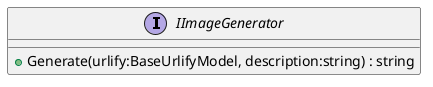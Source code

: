 @startuml
interface IImageGenerator {
    + Generate(urlify:BaseUrlifyModel, description:string) : string
}
@enduml
